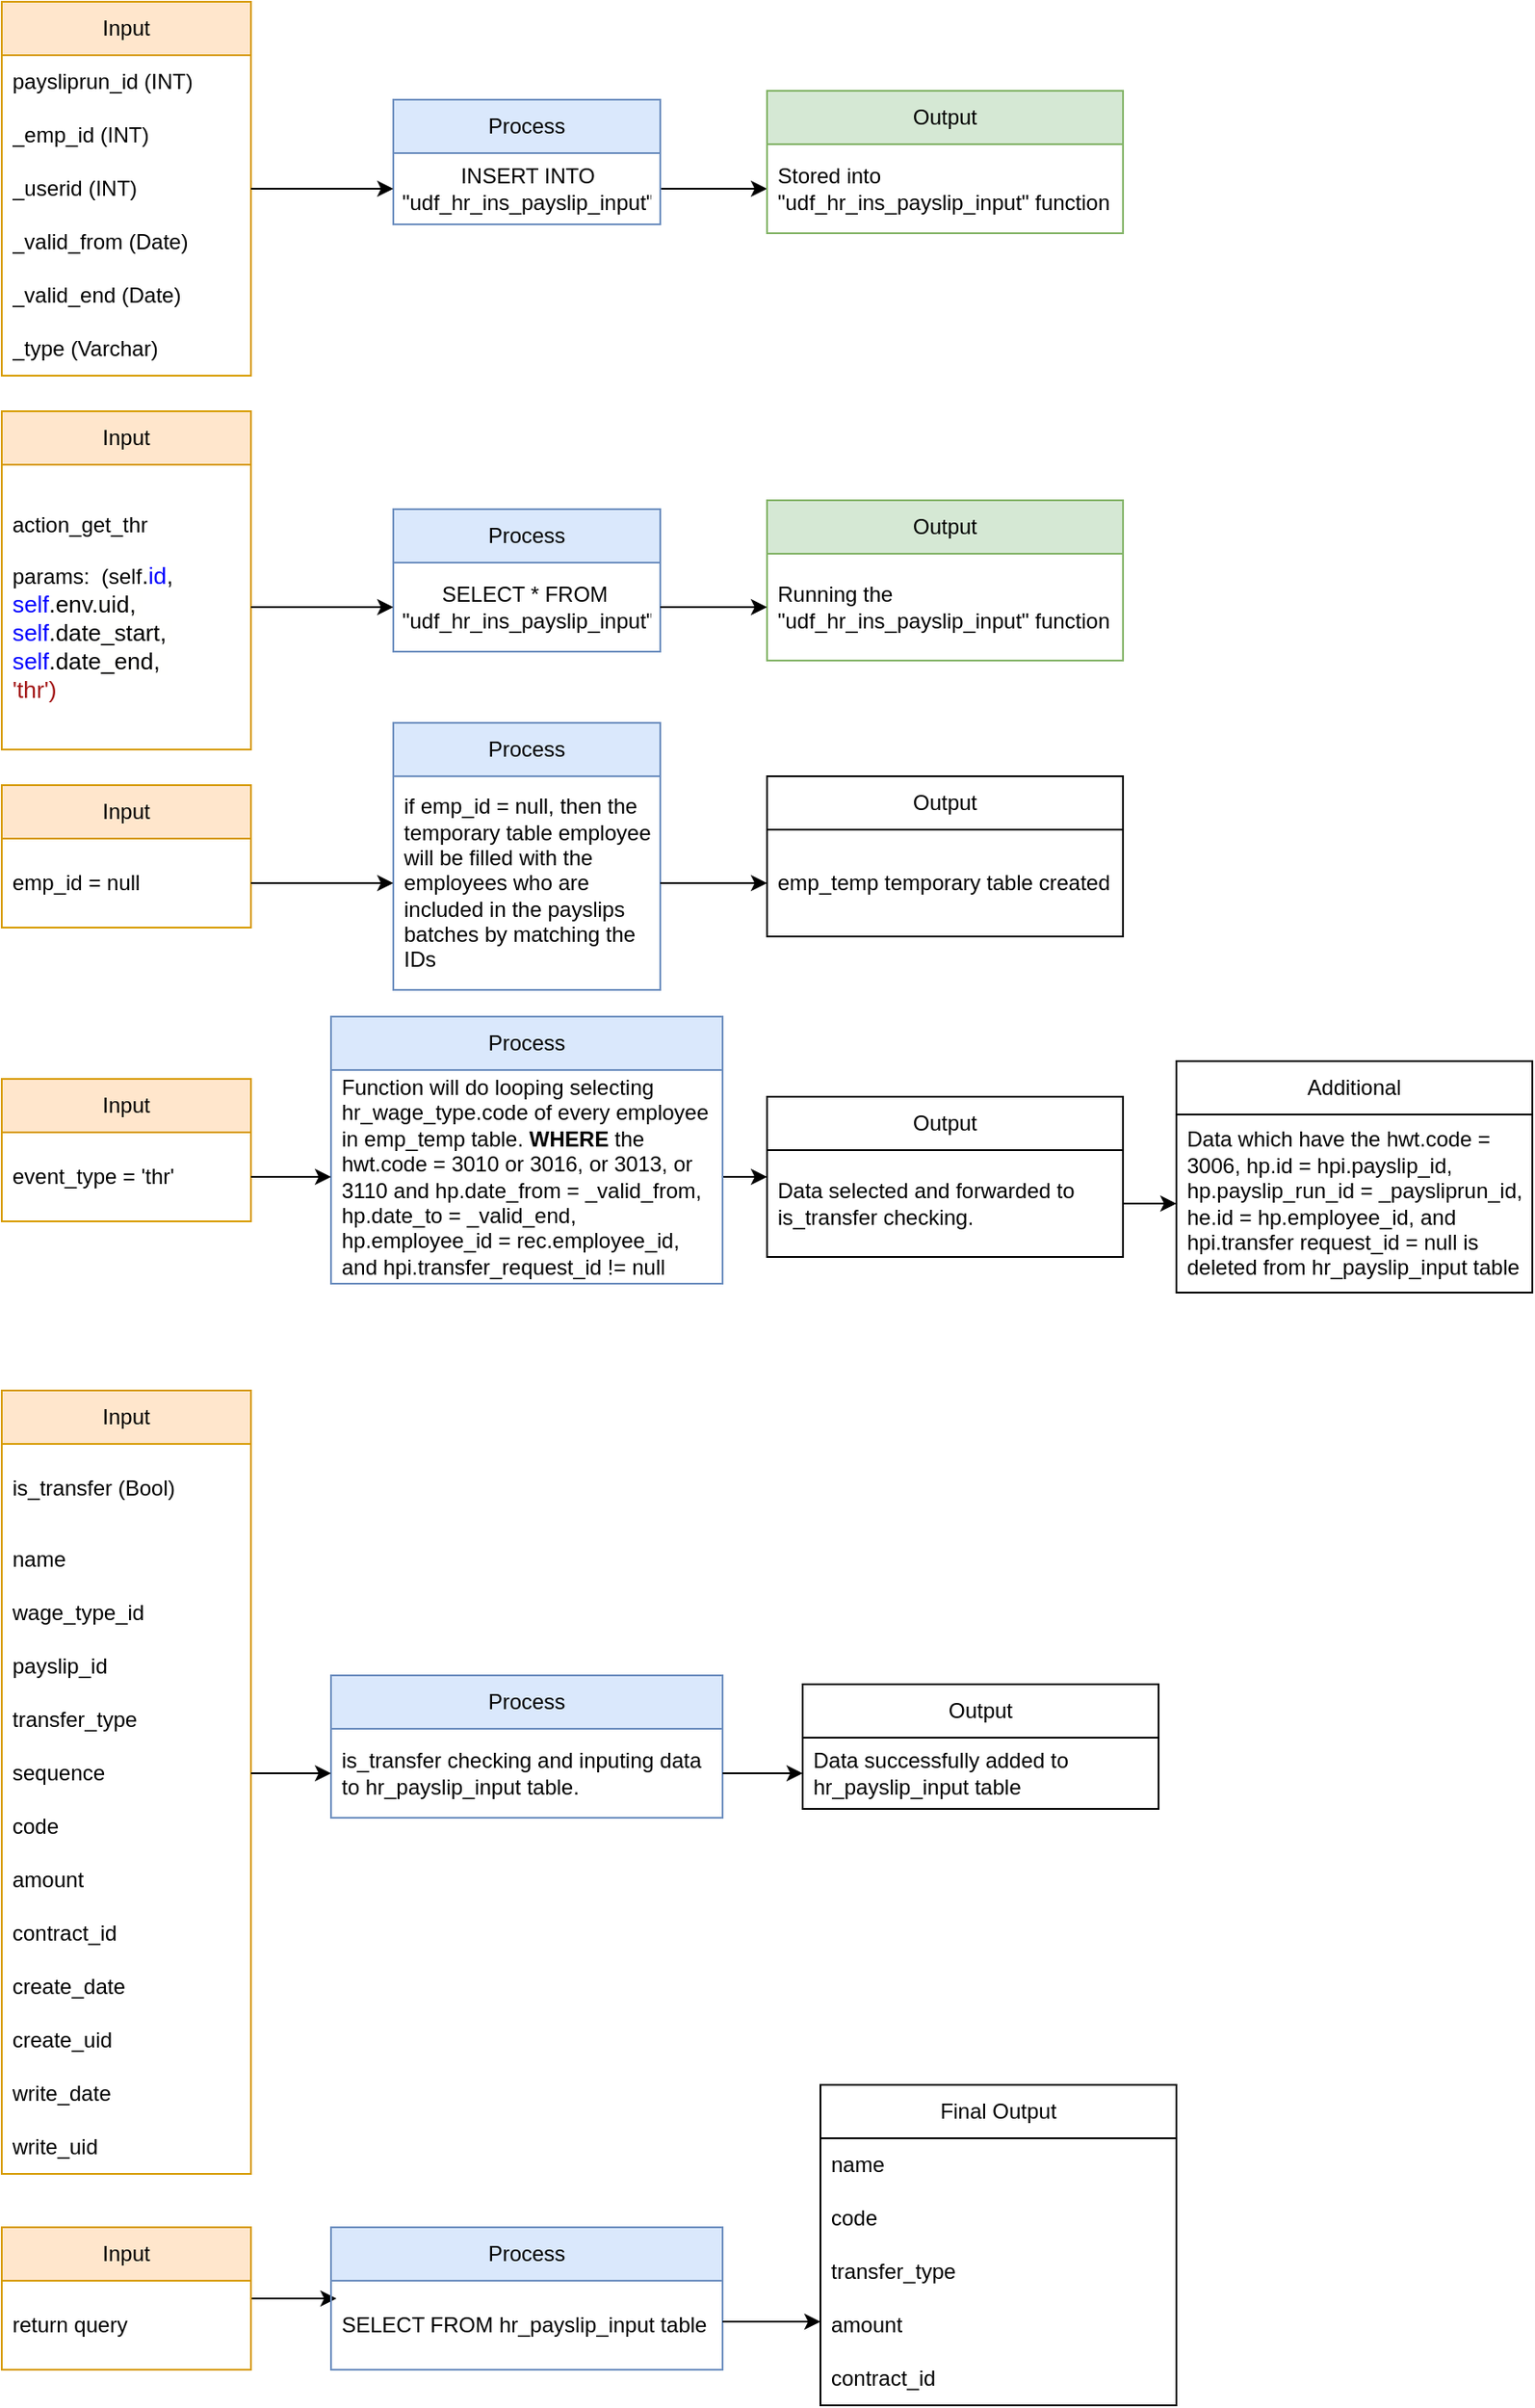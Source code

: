 <mxfile version="20.8.5" type="github">
  <diagram id="UuDjsptwpqmbSiXA63Qq" name="Page-1">
    <mxGraphModel dx="1006" dy="462" grid="1" gridSize="10" guides="1" tooltips="1" connect="1" arrows="1" fold="1" page="1" pageScale="1" pageWidth="850" pageHeight="1100" math="0" shadow="0">
      <root>
        <mxCell id="0" />
        <mxCell id="1" parent="0" />
        <mxCell id="sz1f2lQ3bUpDNZ_DCgty-1" value="Input" style="swimlane;fontStyle=0;childLayout=stackLayout;horizontal=1;startSize=30;horizontalStack=0;resizeParent=1;resizeParentMax=0;resizeLast=0;collapsible=1;marginBottom=0;whiteSpace=wrap;html=1;fillColor=#ffe6cc;strokeColor=#d79b00;" vertex="1" parent="1">
          <mxGeometry x="100" y="220" width="140" height="210" as="geometry" />
        </mxCell>
        <mxCell id="sz1f2lQ3bUpDNZ_DCgty-2" value="paysliprun_id (INT)" style="text;strokeColor=none;fillColor=none;align=left;verticalAlign=middle;spacingLeft=4;spacingRight=4;overflow=hidden;points=[[0,0.5],[1,0.5]];portConstraint=eastwest;rotatable=0;whiteSpace=wrap;html=1;" vertex="1" parent="sz1f2lQ3bUpDNZ_DCgty-1">
          <mxGeometry y="30" width="140" height="30" as="geometry" />
        </mxCell>
        <mxCell id="sz1f2lQ3bUpDNZ_DCgty-3" value="_emp_id (INT)" style="text;strokeColor=none;fillColor=none;align=left;verticalAlign=middle;spacingLeft=4;spacingRight=4;overflow=hidden;points=[[0,0.5],[1,0.5]];portConstraint=eastwest;rotatable=0;whiteSpace=wrap;html=1;" vertex="1" parent="sz1f2lQ3bUpDNZ_DCgty-1">
          <mxGeometry y="60" width="140" height="30" as="geometry" />
        </mxCell>
        <mxCell id="sz1f2lQ3bUpDNZ_DCgty-4" value="_userid (INT)" style="text;strokeColor=none;fillColor=none;align=left;verticalAlign=middle;spacingLeft=4;spacingRight=4;overflow=hidden;points=[[0,0.5],[1,0.5]];portConstraint=eastwest;rotatable=0;whiteSpace=wrap;html=1;" vertex="1" parent="sz1f2lQ3bUpDNZ_DCgty-1">
          <mxGeometry y="90" width="140" height="30" as="geometry" />
        </mxCell>
        <mxCell id="sz1f2lQ3bUpDNZ_DCgty-5" value="_valid_from (Date)" style="text;strokeColor=none;fillColor=none;align=left;verticalAlign=middle;spacingLeft=4;spacingRight=4;overflow=hidden;points=[[0,0.5],[1,0.5]];portConstraint=eastwest;rotatable=0;whiteSpace=wrap;html=1;" vertex="1" parent="sz1f2lQ3bUpDNZ_DCgty-1">
          <mxGeometry y="120" width="140" height="30" as="geometry" />
        </mxCell>
        <mxCell id="sz1f2lQ3bUpDNZ_DCgty-6" value="_valid_end (Date)" style="text;strokeColor=none;fillColor=none;align=left;verticalAlign=middle;spacingLeft=4;spacingRight=4;overflow=hidden;points=[[0,0.5],[1,0.5]];portConstraint=eastwest;rotatable=0;whiteSpace=wrap;html=1;" vertex="1" parent="sz1f2lQ3bUpDNZ_DCgty-1">
          <mxGeometry y="150" width="140" height="30" as="geometry" />
        </mxCell>
        <mxCell id="sz1f2lQ3bUpDNZ_DCgty-7" value="_type (Varchar)" style="text;strokeColor=none;fillColor=none;align=left;verticalAlign=middle;spacingLeft=4;spacingRight=4;overflow=hidden;points=[[0,0.5],[1,0.5]];portConstraint=eastwest;rotatable=0;whiteSpace=wrap;html=1;" vertex="1" parent="sz1f2lQ3bUpDNZ_DCgty-1">
          <mxGeometry y="180" width="140" height="30" as="geometry" />
        </mxCell>
        <mxCell id="sz1f2lQ3bUpDNZ_DCgty-8" value="" style="edgeStyle=orthogonalEdgeStyle;rounded=0;orthogonalLoop=1;jettySize=auto;html=1;" edge="1" parent="1" source="sz1f2lQ3bUpDNZ_DCgty-9" target="sz1f2lQ3bUpDNZ_DCgty-12">
          <mxGeometry relative="1" as="geometry">
            <Array as="points">
              <mxPoint x="490" y="325" />
              <mxPoint x="490" y="325" />
            </Array>
          </mxGeometry>
        </mxCell>
        <mxCell id="sz1f2lQ3bUpDNZ_DCgty-9" value="Process" style="swimlane;fontStyle=0;childLayout=stackLayout;horizontal=1;startSize=30;horizontalStack=0;resizeParent=1;resizeParentMax=0;resizeLast=0;collapsible=1;marginBottom=0;whiteSpace=wrap;html=1;fillColor=#dae8fc;strokeColor=#6c8ebf;" vertex="1" parent="1">
          <mxGeometry x="320" y="275" width="150" height="70" as="geometry" />
        </mxCell>
        <mxCell id="sz1f2lQ3bUpDNZ_DCgty-10" value="INSERT INTO &quot;udf_hr_ins_payslip_input&quot;" style="text;strokeColor=none;fillColor=none;align=center;verticalAlign=middle;spacingLeft=4;spacingRight=4;overflow=hidden;points=[[0,0.5],[1,0.5]];portConstraint=eastwest;rotatable=0;whiteSpace=wrap;html=1;" vertex="1" parent="sz1f2lQ3bUpDNZ_DCgty-9">
          <mxGeometry y="30" width="150" height="40" as="geometry" />
        </mxCell>
        <mxCell id="sz1f2lQ3bUpDNZ_DCgty-11" value="Output" style="swimlane;fontStyle=0;childLayout=stackLayout;horizontal=1;startSize=30;horizontalStack=0;resizeParent=1;resizeParentMax=0;resizeLast=0;collapsible=1;marginBottom=0;whiteSpace=wrap;html=1;fillColor=#d5e8d4;strokeColor=#82b366;" vertex="1" parent="1">
          <mxGeometry x="530" y="270" width="200" height="80" as="geometry" />
        </mxCell>
        <mxCell id="sz1f2lQ3bUpDNZ_DCgty-12" value="Stored into &quot;udf_hr_ins_payslip_input&quot; function" style="text;strokeColor=none;fillColor=none;align=left;verticalAlign=middle;spacingLeft=4;spacingRight=4;overflow=hidden;points=[[0,0.5],[1,0.5]];portConstraint=eastwest;rotatable=0;whiteSpace=wrap;html=1;" vertex="1" parent="sz1f2lQ3bUpDNZ_DCgty-11">
          <mxGeometry y="30" width="200" height="50" as="geometry" />
        </mxCell>
        <mxCell id="sz1f2lQ3bUpDNZ_DCgty-13" value="Input" style="swimlane;fontStyle=0;childLayout=stackLayout;horizontal=1;startSize=30;horizontalStack=0;resizeParent=1;resizeParentMax=0;resizeLast=0;collapsible=1;marginBottom=0;whiteSpace=wrap;html=1;fillColor=#ffe6cc;strokeColor=#d79b00;" vertex="1" parent="1">
          <mxGeometry x="100" y="450" width="140" height="190" as="geometry" />
        </mxCell>
        <mxCell id="sz1f2lQ3bUpDNZ_DCgty-14" value="action_get_thr&lt;br&gt;&lt;br&gt;params:&amp;nbsp; (self&lt;span style=&quot;background-color: rgb(255, 255, 254); font-size: 13.2px;&quot;&gt;.&lt;/span&gt;&lt;span style=&quot;font-size: 13.2px; color: rgb(0, 0, 255);&quot;&gt;id&lt;/span&gt;&lt;span style=&quot;background-color: rgb(255, 255, 254); font-size: 13.2px;&quot;&gt;,&amp;nbsp;&lt;br&gt;&lt;/span&gt;&lt;span style=&quot;font-size: 13.2px; color: rgb(0, 0, 255);&quot;&gt;self&lt;/span&gt;&lt;span style=&quot;background-color: rgb(255, 255, 254); font-size: 13.2px;&quot;&gt;.env.uid,&amp;nbsp;&lt;br&gt;&lt;/span&gt;&lt;span style=&quot;font-size: 13.2px; color: rgb(0, 0, 255);&quot;&gt;self&lt;/span&gt;&lt;span style=&quot;background-color: rgb(255, 255, 254); font-size: 13.2px;&quot;&gt;.date_start,&amp;nbsp;&lt;br&gt;&lt;/span&gt;&lt;span style=&quot;font-size: 13.2px; color: rgb(0, 0, 255);&quot;&gt;self&lt;/span&gt;&lt;span style=&quot;background-color: rgb(255, 255, 254); font-size: 13.2px;&quot;&gt;.date_end,&amp;nbsp;&lt;br&gt;&lt;/span&gt;&lt;span style=&quot;font-size: 13.2px; color: rgb(163, 21, 21);&quot;&gt;&#39;thr&#39;)&lt;/span&gt;" style="text;strokeColor=none;fillColor=none;align=left;verticalAlign=middle;spacingLeft=4;spacingRight=4;overflow=hidden;points=[[0,0.5],[1,0.5]];portConstraint=eastwest;rotatable=0;whiteSpace=wrap;html=1;" vertex="1" parent="sz1f2lQ3bUpDNZ_DCgty-13">
          <mxGeometry y="30" width="140" height="160" as="geometry" />
        </mxCell>
        <mxCell id="sz1f2lQ3bUpDNZ_DCgty-15" value="Process" style="swimlane;fontStyle=0;childLayout=stackLayout;horizontal=1;startSize=30;horizontalStack=0;resizeParent=1;resizeParentMax=0;resizeLast=0;collapsible=1;marginBottom=0;whiteSpace=wrap;html=1;fillColor=#dae8fc;strokeColor=#6c8ebf;" vertex="1" parent="1">
          <mxGeometry x="320" y="505" width="150" height="80" as="geometry" />
        </mxCell>
        <mxCell id="sz1f2lQ3bUpDNZ_DCgty-16" value="SELECT * FROM&amp;nbsp;&lt;br&gt;&quot;udf_hr_ins_payslip_input&quot;" style="text;strokeColor=none;fillColor=none;align=center;verticalAlign=middle;spacingLeft=4;spacingRight=4;overflow=hidden;points=[[0,0.5],[1,0.5]];portConstraint=eastwest;rotatable=0;whiteSpace=wrap;html=1;" vertex="1" parent="sz1f2lQ3bUpDNZ_DCgty-15">
          <mxGeometry y="30" width="150" height="50" as="geometry" />
        </mxCell>
        <mxCell id="sz1f2lQ3bUpDNZ_DCgty-17" value="Output" style="swimlane;fontStyle=0;childLayout=stackLayout;horizontal=1;startSize=30;horizontalStack=0;resizeParent=1;resizeParentMax=0;resizeLast=0;collapsible=1;marginBottom=0;whiteSpace=wrap;html=1;fillColor=#d5e8d4;strokeColor=#82b366;" vertex="1" parent="1">
          <mxGeometry x="530" y="500" width="200" height="90" as="geometry" />
        </mxCell>
        <mxCell id="sz1f2lQ3bUpDNZ_DCgty-18" value="Running the &quot;udf_hr_ins_payslip_input&quot; function" style="text;strokeColor=none;fillColor=none;align=left;verticalAlign=middle;spacingLeft=4;spacingRight=4;overflow=hidden;points=[[0,0.5],[1,0.5]];portConstraint=eastwest;rotatable=0;whiteSpace=wrap;html=1;" vertex="1" parent="sz1f2lQ3bUpDNZ_DCgty-17">
          <mxGeometry y="30" width="200" height="60" as="geometry" />
        </mxCell>
        <mxCell id="sz1f2lQ3bUpDNZ_DCgty-20" value="" style="edgeStyle=orthogonalEdgeStyle;rounded=0;orthogonalLoop=1;jettySize=auto;html=1;" edge="1" parent="1" source="sz1f2lQ3bUpDNZ_DCgty-14" target="sz1f2lQ3bUpDNZ_DCgty-16">
          <mxGeometry relative="1" as="geometry" />
        </mxCell>
        <mxCell id="sz1f2lQ3bUpDNZ_DCgty-21" value="" style="edgeStyle=orthogonalEdgeStyle;rounded=0;orthogonalLoop=1;jettySize=auto;html=1;" edge="1" parent="1" source="sz1f2lQ3bUpDNZ_DCgty-16">
          <mxGeometry relative="1" as="geometry">
            <mxPoint x="530" y="560" as="targetPoint" />
          </mxGeometry>
        </mxCell>
        <mxCell id="sz1f2lQ3bUpDNZ_DCgty-22" value="" style="edgeStyle=orthogonalEdgeStyle;rounded=0;orthogonalLoop=1;jettySize=auto;html=1;" edge="1" parent="1" source="sz1f2lQ3bUpDNZ_DCgty-4" target="sz1f2lQ3bUpDNZ_DCgty-10">
          <mxGeometry relative="1" as="geometry" />
        </mxCell>
        <mxCell id="sz1f2lQ3bUpDNZ_DCgty-31" value="Input" style="swimlane;fontStyle=0;childLayout=stackLayout;horizontal=1;startSize=30;horizontalStack=0;resizeParent=1;resizeParentMax=0;resizeLast=0;collapsible=1;marginBottom=0;whiteSpace=wrap;html=1;fillColor=#ffe6cc;strokeColor=#d79b00;" vertex="1" parent="1">
          <mxGeometry x="100" y="660" width="140" height="80" as="geometry" />
        </mxCell>
        <mxCell id="sz1f2lQ3bUpDNZ_DCgty-32" value="emp_id = null" style="text;strokeColor=none;fillColor=none;align=left;verticalAlign=middle;spacingLeft=4;spacingRight=4;overflow=hidden;points=[[0,0.5],[1,0.5]];portConstraint=eastwest;rotatable=0;whiteSpace=wrap;html=1;" vertex="1" parent="sz1f2lQ3bUpDNZ_DCgty-31">
          <mxGeometry y="30" width="140" height="50" as="geometry" />
        </mxCell>
        <mxCell id="sz1f2lQ3bUpDNZ_DCgty-35" value="Output" style="swimlane;fontStyle=0;childLayout=stackLayout;horizontal=1;startSize=30;horizontalStack=0;resizeParent=1;resizeParentMax=0;resizeLast=0;collapsible=1;marginBottom=0;whiteSpace=wrap;html=1;" vertex="1" parent="1">
          <mxGeometry x="530" y="655" width="200" height="90" as="geometry" />
        </mxCell>
        <mxCell id="sz1f2lQ3bUpDNZ_DCgty-36" value="emp_temp temporary table created" style="text;strokeColor=none;fillColor=none;align=left;verticalAlign=middle;spacingLeft=4;spacingRight=4;overflow=hidden;points=[[0,0.5],[1,0.5]];portConstraint=eastwest;rotatable=0;whiteSpace=wrap;html=1;" vertex="1" parent="sz1f2lQ3bUpDNZ_DCgty-35">
          <mxGeometry y="30" width="200" height="60" as="geometry" />
        </mxCell>
        <mxCell id="sz1f2lQ3bUpDNZ_DCgty-43" value="Process" style="swimlane;fontStyle=0;childLayout=stackLayout;horizontal=1;startSize=30;horizontalStack=0;resizeParent=1;resizeParentMax=0;resizeLast=0;collapsible=1;marginBottom=0;whiteSpace=wrap;html=1;fillColor=#dae8fc;strokeColor=#6c8ebf;" vertex="1" parent="1">
          <mxGeometry x="320" y="625" width="150" height="150" as="geometry" />
        </mxCell>
        <mxCell id="sz1f2lQ3bUpDNZ_DCgty-44" value="&lt;div style=&quot;&quot;&gt;&lt;span style=&quot;background-color: initial;&quot;&gt;if emp_id = null, then the temporary table employee will be filled with the employees who are included in the payslips batches by matching the IDs&lt;/span&gt;&lt;/div&gt;" style="text;strokeColor=none;fillColor=none;align=left;verticalAlign=middle;spacingLeft=4;spacingRight=4;overflow=hidden;points=[[0,0.5],[1,0.5]];portConstraint=eastwest;rotatable=0;whiteSpace=wrap;html=1;" vertex="1" parent="sz1f2lQ3bUpDNZ_DCgty-43">
          <mxGeometry y="30" width="150" height="120" as="geometry" />
        </mxCell>
        <mxCell id="sz1f2lQ3bUpDNZ_DCgty-45" value="Input" style="swimlane;fontStyle=0;childLayout=stackLayout;horizontal=1;startSize=30;horizontalStack=0;resizeParent=1;resizeParentMax=0;resizeLast=0;collapsible=1;marginBottom=0;whiteSpace=wrap;html=1;fillColor=#ffe6cc;strokeColor=#d79b00;" vertex="1" parent="1">
          <mxGeometry x="100" y="825" width="140" height="80" as="geometry" />
        </mxCell>
        <mxCell id="sz1f2lQ3bUpDNZ_DCgty-46" value="event_type = &#39;thr&#39;" style="text;strokeColor=none;fillColor=none;align=left;verticalAlign=middle;spacingLeft=4;spacingRight=4;overflow=hidden;points=[[0,0.5],[1,0.5]];portConstraint=eastwest;rotatable=0;whiteSpace=wrap;html=1;" vertex="1" parent="sz1f2lQ3bUpDNZ_DCgty-45">
          <mxGeometry y="30" width="140" height="50" as="geometry" />
        </mxCell>
        <mxCell id="sz1f2lQ3bUpDNZ_DCgty-88" value="" style="edgeStyle=orthogonalEdgeStyle;rounded=0;orthogonalLoop=1;jettySize=auto;html=1;fontFamily=Helvetica;endArrow=none;endFill=0;startArrow=classic;startFill=1;" edge="1" parent="1" source="sz1f2lQ3bUpDNZ_DCgty-47" target="sz1f2lQ3bUpDNZ_DCgty-50">
          <mxGeometry relative="1" as="geometry" />
        </mxCell>
        <mxCell id="sz1f2lQ3bUpDNZ_DCgty-47" value="Output" style="swimlane;fontStyle=0;childLayout=stackLayout;horizontal=1;startSize=30;horizontalStack=0;resizeParent=1;resizeParentMax=0;resizeLast=0;collapsible=1;marginBottom=0;whiteSpace=wrap;html=1;" vertex="1" parent="1">
          <mxGeometry x="530" y="835" width="200" height="90" as="geometry" />
        </mxCell>
        <mxCell id="sz1f2lQ3bUpDNZ_DCgty-48" value="Data selected and forwarded to is_transfer checking." style="text;strokeColor=none;fillColor=none;align=left;verticalAlign=middle;spacingLeft=4;spacingRight=4;overflow=hidden;points=[[0,0.5],[1,0.5]];portConstraint=eastwest;rotatable=0;whiteSpace=wrap;html=1;" vertex="1" parent="sz1f2lQ3bUpDNZ_DCgty-47">
          <mxGeometry y="30" width="200" height="60" as="geometry" />
        </mxCell>
        <mxCell id="sz1f2lQ3bUpDNZ_DCgty-49" value="Process" style="swimlane;fontStyle=0;childLayout=stackLayout;horizontal=1;startSize=30;horizontalStack=0;resizeParent=1;resizeParentMax=0;resizeLast=0;collapsible=1;marginBottom=0;whiteSpace=wrap;html=1;fillColor=#dae8fc;strokeColor=#6c8ebf;" vertex="1" parent="1">
          <mxGeometry x="285" y="790" width="220" height="150" as="geometry" />
        </mxCell>
        <mxCell id="sz1f2lQ3bUpDNZ_DCgty-50" value="&lt;div style=&quot;&quot;&gt;Function will do looping selecting hr_wage_type.code of every employee in emp_temp table. &lt;b&gt;WHERE &lt;/b&gt;the hwt.code = 3010 or 3016, or 3013, or 3110 and hp.date_from = _valid_from, hp.date_to = _valid_end, hp.employee_id = rec.employee_id, and hpi.transfer_request_id != null&amp;nbsp;&lt;/div&gt;" style="text;strokeColor=none;fillColor=none;align=left;verticalAlign=middle;spacingLeft=4;spacingRight=4;overflow=hidden;points=[[0,0.5],[1,0.5]];portConstraint=eastwest;rotatable=0;whiteSpace=wrap;html=1;" vertex="1" parent="sz1f2lQ3bUpDNZ_DCgty-49">
          <mxGeometry y="30" width="220" height="120" as="geometry" />
        </mxCell>
        <mxCell id="sz1f2lQ3bUpDNZ_DCgty-51" value="Additional" style="swimlane;fontStyle=0;childLayout=stackLayout;horizontal=1;startSize=30;horizontalStack=0;resizeParent=1;resizeParentMax=0;resizeLast=0;collapsible=1;marginBottom=0;whiteSpace=wrap;html=1;" vertex="1" parent="1">
          <mxGeometry x="760" y="815" width="200" height="130" as="geometry" />
        </mxCell>
        <mxCell id="sz1f2lQ3bUpDNZ_DCgty-52" value="Data which have the hwt.code = 3006, hp.id = hpi.payslip_id, hp.payslip_run_id = _paysliprun_id, he.id = hp.employee_id, and hpi.transfer request_id = null is deleted from hr_payslip_input table" style="text;strokeColor=none;fillColor=none;align=left;verticalAlign=middle;spacingLeft=4;spacingRight=4;overflow=hidden;points=[[0,0.5],[1,0.5]];portConstraint=eastwest;rotatable=0;whiteSpace=wrap;html=1;" vertex="1" parent="sz1f2lQ3bUpDNZ_DCgty-51">
          <mxGeometry y="30" width="200" height="100" as="geometry" />
        </mxCell>
        <mxCell id="sz1f2lQ3bUpDNZ_DCgty-53" value="Input" style="swimlane;fontStyle=0;childLayout=stackLayout;horizontal=1;startSize=30;horizontalStack=0;resizeParent=1;resizeParentMax=0;resizeLast=0;collapsible=1;marginBottom=0;whiteSpace=wrap;html=1;fillColor=#ffe6cc;strokeColor=#d79b00;" vertex="1" parent="1">
          <mxGeometry x="100" y="1000" width="140" height="440" as="geometry" />
        </mxCell>
        <mxCell id="sz1f2lQ3bUpDNZ_DCgty-60" value="is_transfer (Bool)" style="text;strokeColor=none;fillColor=none;align=left;verticalAlign=middle;spacingLeft=4;spacingRight=4;overflow=hidden;points=[[0,0.5],[1,0.5]];portConstraint=eastwest;rotatable=0;whiteSpace=wrap;html=1;" vertex="1" parent="sz1f2lQ3bUpDNZ_DCgty-53">
          <mxGeometry y="30" width="140" height="50" as="geometry" />
        </mxCell>
        <mxCell id="sz1f2lQ3bUpDNZ_DCgty-61" value="name" style="text;strokeColor=none;fillColor=none;align=left;verticalAlign=middle;spacingLeft=4;spacingRight=4;overflow=hidden;points=[[0,0.5],[1,0.5]];portConstraint=eastwest;rotatable=0;whiteSpace=wrap;html=1;" vertex="1" parent="sz1f2lQ3bUpDNZ_DCgty-53">
          <mxGeometry y="80" width="140" height="30" as="geometry" />
        </mxCell>
        <mxCell id="sz1f2lQ3bUpDNZ_DCgty-62" value="wage_type_id" style="text;strokeColor=none;fillColor=none;align=left;verticalAlign=middle;spacingLeft=4;spacingRight=4;overflow=hidden;points=[[0,0.5],[1,0.5]];portConstraint=eastwest;rotatable=0;whiteSpace=wrap;html=1;" vertex="1" parent="sz1f2lQ3bUpDNZ_DCgty-53">
          <mxGeometry y="110" width="140" height="30" as="geometry" />
        </mxCell>
        <mxCell id="sz1f2lQ3bUpDNZ_DCgty-63" value="payslip_id" style="text;strokeColor=none;fillColor=none;align=left;verticalAlign=middle;spacingLeft=4;spacingRight=4;overflow=hidden;points=[[0,0.5],[1,0.5]];portConstraint=eastwest;rotatable=0;whiteSpace=wrap;html=1;" vertex="1" parent="sz1f2lQ3bUpDNZ_DCgty-53">
          <mxGeometry y="140" width="140" height="30" as="geometry" />
        </mxCell>
        <mxCell id="sz1f2lQ3bUpDNZ_DCgty-64" value="transfer_type" style="text;strokeColor=none;fillColor=none;align=left;verticalAlign=middle;spacingLeft=4;spacingRight=4;overflow=hidden;points=[[0,0.5],[1,0.5]];portConstraint=eastwest;rotatable=0;whiteSpace=wrap;html=1;" vertex="1" parent="sz1f2lQ3bUpDNZ_DCgty-53">
          <mxGeometry y="170" width="140" height="30" as="geometry" />
        </mxCell>
        <mxCell id="sz1f2lQ3bUpDNZ_DCgty-65" value="sequence" style="text;strokeColor=none;fillColor=none;align=left;verticalAlign=middle;spacingLeft=4;spacingRight=4;overflow=hidden;points=[[0,0.5],[1,0.5]];portConstraint=eastwest;rotatable=0;whiteSpace=wrap;html=1;" vertex="1" parent="sz1f2lQ3bUpDNZ_DCgty-53">
          <mxGeometry y="200" width="140" height="30" as="geometry" />
        </mxCell>
        <mxCell id="sz1f2lQ3bUpDNZ_DCgty-66" value="code" style="text;strokeColor=none;fillColor=none;align=left;verticalAlign=middle;spacingLeft=4;spacingRight=4;overflow=hidden;points=[[0,0.5],[1,0.5]];portConstraint=eastwest;rotatable=0;whiteSpace=wrap;html=1;" vertex="1" parent="sz1f2lQ3bUpDNZ_DCgty-53">
          <mxGeometry y="230" width="140" height="30" as="geometry" />
        </mxCell>
        <mxCell id="sz1f2lQ3bUpDNZ_DCgty-67" value="amount" style="text;strokeColor=none;fillColor=none;align=left;verticalAlign=middle;spacingLeft=4;spacingRight=4;overflow=hidden;points=[[0,0.5],[1,0.5]];portConstraint=eastwest;rotatable=0;whiteSpace=wrap;html=1;" vertex="1" parent="sz1f2lQ3bUpDNZ_DCgty-53">
          <mxGeometry y="260" width="140" height="30" as="geometry" />
        </mxCell>
        <mxCell id="sz1f2lQ3bUpDNZ_DCgty-68" value="contract_id" style="text;strokeColor=none;fillColor=none;align=left;verticalAlign=middle;spacingLeft=4;spacingRight=4;overflow=hidden;points=[[0,0.5],[1,0.5]];portConstraint=eastwest;rotatable=0;whiteSpace=wrap;html=1;" vertex="1" parent="sz1f2lQ3bUpDNZ_DCgty-53">
          <mxGeometry y="290" width="140" height="30" as="geometry" />
        </mxCell>
        <mxCell id="sz1f2lQ3bUpDNZ_DCgty-69" value="create_date" style="text;strokeColor=none;fillColor=none;align=left;verticalAlign=middle;spacingLeft=4;spacingRight=4;overflow=hidden;points=[[0,0.5],[1,0.5]];portConstraint=eastwest;rotatable=0;whiteSpace=wrap;html=1;" vertex="1" parent="sz1f2lQ3bUpDNZ_DCgty-53">
          <mxGeometry y="320" width="140" height="30" as="geometry" />
        </mxCell>
        <mxCell id="sz1f2lQ3bUpDNZ_DCgty-70" value="create_uid" style="text;strokeColor=none;fillColor=none;align=left;verticalAlign=middle;spacingLeft=4;spacingRight=4;overflow=hidden;points=[[0,0.5],[1,0.5]];portConstraint=eastwest;rotatable=0;whiteSpace=wrap;html=1;" vertex="1" parent="sz1f2lQ3bUpDNZ_DCgty-53">
          <mxGeometry y="350" width="140" height="30" as="geometry" />
        </mxCell>
        <mxCell id="sz1f2lQ3bUpDNZ_DCgty-71" value="write_date" style="text;strokeColor=none;fillColor=none;align=left;verticalAlign=middle;spacingLeft=4;spacingRight=4;overflow=hidden;points=[[0,0.5],[1,0.5]];portConstraint=eastwest;rotatable=0;whiteSpace=wrap;html=1;" vertex="1" parent="sz1f2lQ3bUpDNZ_DCgty-53">
          <mxGeometry y="380" width="140" height="30" as="geometry" />
        </mxCell>
        <mxCell id="sz1f2lQ3bUpDNZ_DCgty-54" value="write_uid" style="text;strokeColor=none;fillColor=none;align=left;verticalAlign=middle;spacingLeft=4;spacingRight=4;overflow=hidden;points=[[0,0.5],[1,0.5]];portConstraint=eastwest;rotatable=0;whiteSpace=wrap;html=1;" vertex="1" parent="sz1f2lQ3bUpDNZ_DCgty-53">
          <mxGeometry y="410" width="140" height="30" as="geometry" />
        </mxCell>
        <mxCell id="sz1f2lQ3bUpDNZ_DCgty-55" value="Output" style="swimlane;fontStyle=0;childLayout=stackLayout;horizontal=1;startSize=30;horizontalStack=0;resizeParent=1;resizeParentMax=0;resizeLast=0;collapsible=1;marginBottom=0;whiteSpace=wrap;html=1;" vertex="1" parent="1">
          <mxGeometry x="550" y="1165" width="200" height="70" as="geometry" />
        </mxCell>
        <mxCell id="sz1f2lQ3bUpDNZ_DCgty-56" value="Data successfully added to hr_payslip_input table" style="text;strokeColor=none;fillColor=none;align=left;verticalAlign=middle;spacingLeft=4;spacingRight=4;overflow=hidden;points=[[0,0.5],[1,0.5]];portConstraint=eastwest;rotatable=0;whiteSpace=wrap;html=1;" vertex="1" parent="sz1f2lQ3bUpDNZ_DCgty-55">
          <mxGeometry y="30" width="200" height="40" as="geometry" />
        </mxCell>
        <mxCell id="sz1f2lQ3bUpDNZ_DCgty-57" value="Process" style="swimlane;fontStyle=0;childLayout=stackLayout;horizontal=1;startSize=30;horizontalStack=0;resizeParent=1;resizeParentMax=0;resizeLast=0;collapsible=1;marginBottom=0;whiteSpace=wrap;html=1;fillColor=#dae8fc;strokeColor=#6c8ebf;" vertex="1" parent="1">
          <mxGeometry x="285" y="1160" width="220" height="80" as="geometry" />
        </mxCell>
        <mxCell id="sz1f2lQ3bUpDNZ_DCgty-58" value="&lt;div style=&quot;&quot;&gt;is_transfer checking and inputing data to hr_payslip_input table.&lt;/div&gt;" style="text;strokeColor=none;fillColor=none;align=left;verticalAlign=middle;spacingLeft=4;spacingRight=4;overflow=hidden;points=[[0,0.5],[1,0.5]];portConstraint=eastwest;rotatable=0;whiteSpace=wrap;html=1;" vertex="1" parent="sz1f2lQ3bUpDNZ_DCgty-57">
          <mxGeometry y="30" width="220" height="50" as="geometry" />
        </mxCell>
        <mxCell id="sz1f2lQ3bUpDNZ_DCgty-77" value="Final Output" style="swimlane;fontStyle=0;childLayout=stackLayout;horizontal=1;startSize=30;horizontalStack=0;resizeParent=1;resizeParentMax=0;resizeLast=0;collapsible=1;marginBottom=0;whiteSpace=wrap;html=1;" vertex="1" parent="1">
          <mxGeometry x="560" y="1390" width="200" height="180" as="geometry" />
        </mxCell>
        <mxCell id="sz1f2lQ3bUpDNZ_DCgty-78" value="name" style="text;strokeColor=none;fillColor=none;align=left;verticalAlign=middle;spacingLeft=4;spacingRight=4;overflow=hidden;points=[[0,0.5],[1,0.5]];portConstraint=eastwest;rotatable=0;whiteSpace=wrap;html=1;" vertex="1" parent="sz1f2lQ3bUpDNZ_DCgty-77">
          <mxGeometry y="30" width="200" height="30" as="geometry" />
        </mxCell>
        <mxCell id="sz1f2lQ3bUpDNZ_DCgty-79" value="code" style="text;strokeColor=none;fillColor=none;align=left;verticalAlign=middle;spacingLeft=4;spacingRight=4;overflow=hidden;points=[[0,0.5],[1,0.5]];portConstraint=eastwest;rotatable=0;whiteSpace=wrap;html=1;" vertex="1" parent="sz1f2lQ3bUpDNZ_DCgty-77">
          <mxGeometry y="60" width="200" height="30" as="geometry" />
        </mxCell>
        <mxCell id="sz1f2lQ3bUpDNZ_DCgty-80" value="transfer_type" style="text;strokeColor=none;fillColor=none;align=left;verticalAlign=middle;spacingLeft=4;spacingRight=4;overflow=hidden;points=[[0,0.5],[1,0.5]];portConstraint=eastwest;rotatable=0;whiteSpace=wrap;html=1;" vertex="1" parent="sz1f2lQ3bUpDNZ_DCgty-77">
          <mxGeometry y="90" width="200" height="30" as="geometry" />
        </mxCell>
        <mxCell id="sz1f2lQ3bUpDNZ_DCgty-81" value="amount" style="text;strokeColor=none;fillColor=none;align=left;verticalAlign=middle;spacingLeft=4;spacingRight=4;overflow=hidden;points=[[0,0.5],[1,0.5]];portConstraint=eastwest;rotatable=0;whiteSpace=wrap;html=1;" vertex="1" parent="sz1f2lQ3bUpDNZ_DCgty-77">
          <mxGeometry y="120" width="200" height="30" as="geometry" />
        </mxCell>
        <mxCell id="sz1f2lQ3bUpDNZ_DCgty-82" value="contract_id" style="text;strokeColor=none;fillColor=none;align=left;verticalAlign=middle;spacingLeft=4;spacingRight=4;overflow=hidden;points=[[0,0.5],[1,0.5]];portConstraint=eastwest;rotatable=0;whiteSpace=wrap;html=1;" vertex="1" parent="sz1f2lQ3bUpDNZ_DCgty-77">
          <mxGeometry y="150" width="200" height="30" as="geometry" />
        </mxCell>
        <mxCell id="sz1f2lQ3bUpDNZ_DCgty-83" value="" style="edgeStyle=orthogonalEdgeStyle;rounded=0;orthogonalLoop=1;jettySize=auto;html=1;fontFamily=Helvetica;" edge="1" parent="1" source="sz1f2lQ3bUpDNZ_DCgty-65" target="sz1f2lQ3bUpDNZ_DCgty-58">
          <mxGeometry relative="1" as="geometry" />
        </mxCell>
        <mxCell id="sz1f2lQ3bUpDNZ_DCgty-84" value="" style="edgeStyle=orthogonalEdgeStyle;rounded=0;orthogonalLoop=1;jettySize=auto;html=1;fontFamily=Helvetica;" edge="1" parent="1" source="sz1f2lQ3bUpDNZ_DCgty-58" target="sz1f2lQ3bUpDNZ_DCgty-56">
          <mxGeometry relative="1" as="geometry" />
        </mxCell>
        <mxCell id="sz1f2lQ3bUpDNZ_DCgty-85" value="" style="edgeStyle=orthogonalEdgeStyle;rounded=0;orthogonalLoop=1;jettySize=auto;html=1;fontFamily=Helvetica;" edge="1" parent="1" source="sz1f2lQ3bUpDNZ_DCgty-32" target="sz1f2lQ3bUpDNZ_DCgty-44">
          <mxGeometry relative="1" as="geometry" />
        </mxCell>
        <mxCell id="sz1f2lQ3bUpDNZ_DCgty-86" value="" style="edgeStyle=orthogonalEdgeStyle;rounded=0;orthogonalLoop=1;jettySize=auto;html=1;fontFamily=Helvetica;" edge="1" parent="1" source="sz1f2lQ3bUpDNZ_DCgty-44" target="sz1f2lQ3bUpDNZ_DCgty-36">
          <mxGeometry relative="1" as="geometry" />
        </mxCell>
        <mxCell id="sz1f2lQ3bUpDNZ_DCgty-87" value="" style="edgeStyle=orthogonalEdgeStyle;rounded=0;orthogonalLoop=1;jettySize=auto;html=1;fontFamily=Helvetica;" edge="1" parent="1" source="sz1f2lQ3bUpDNZ_DCgty-46" target="sz1f2lQ3bUpDNZ_DCgty-50">
          <mxGeometry relative="1" as="geometry" />
        </mxCell>
        <mxCell id="sz1f2lQ3bUpDNZ_DCgty-89" value="" style="edgeStyle=orthogonalEdgeStyle;rounded=0;orthogonalLoop=1;jettySize=auto;html=1;fontFamily=Helvetica;startArrow=none;startFill=0;endArrow=classic;endFill=1;" edge="1" parent="1" source="sz1f2lQ3bUpDNZ_DCgty-48" target="sz1f2lQ3bUpDNZ_DCgty-52">
          <mxGeometry relative="1" as="geometry" />
        </mxCell>
        <mxCell id="sz1f2lQ3bUpDNZ_DCgty-108" value="" style="edgeStyle=orthogonalEdgeStyle;rounded=0;orthogonalLoop=1;jettySize=auto;html=1;fontFamily=Helvetica;startArrow=none;startFill=0;endArrow=classic;endFill=1;entryX=0.014;entryY=0.2;entryDx=0;entryDy=0;entryPerimeter=0;" edge="1" parent="1" source="sz1f2lQ3bUpDNZ_DCgty-104" target="sz1f2lQ3bUpDNZ_DCgty-107">
          <mxGeometry relative="1" as="geometry" />
        </mxCell>
        <mxCell id="sz1f2lQ3bUpDNZ_DCgty-104" value="Input" style="swimlane;fontStyle=0;childLayout=stackLayout;horizontal=1;startSize=30;horizontalStack=0;resizeParent=1;resizeParentMax=0;resizeLast=0;collapsible=1;marginBottom=0;whiteSpace=wrap;html=1;fillColor=#ffe6cc;strokeColor=#d79b00;" vertex="1" parent="1">
          <mxGeometry x="100" y="1470" width="140" height="80" as="geometry" />
        </mxCell>
        <mxCell id="sz1f2lQ3bUpDNZ_DCgty-105" value="return query" style="text;strokeColor=none;fillColor=none;align=left;verticalAlign=middle;spacingLeft=4;spacingRight=4;overflow=hidden;points=[[0,0.5],[1,0.5]];portConstraint=eastwest;rotatable=0;whiteSpace=wrap;html=1;" vertex="1" parent="sz1f2lQ3bUpDNZ_DCgty-104">
          <mxGeometry y="30" width="140" height="50" as="geometry" />
        </mxCell>
        <mxCell id="sz1f2lQ3bUpDNZ_DCgty-106" value="Process" style="swimlane;fontStyle=0;childLayout=stackLayout;horizontal=1;startSize=30;horizontalStack=0;resizeParent=1;resizeParentMax=0;resizeLast=0;collapsible=1;marginBottom=0;whiteSpace=wrap;html=1;fillColor=#dae8fc;strokeColor=#6c8ebf;" vertex="1" parent="1">
          <mxGeometry x="285" y="1470" width="220" height="80" as="geometry" />
        </mxCell>
        <mxCell id="sz1f2lQ3bUpDNZ_DCgty-107" value="&lt;div style=&quot;&quot;&gt;SELECT FROM hr_payslip_input table&lt;/div&gt;" style="text;strokeColor=none;fillColor=none;align=left;verticalAlign=middle;spacingLeft=4;spacingRight=4;overflow=hidden;points=[[0,0.5],[1,0.5]];portConstraint=eastwest;rotatable=0;whiteSpace=wrap;html=1;" vertex="1" parent="sz1f2lQ3bUpDNZ_DCgty-106">
          <mxGeometry y="30" width="220" height="50" as="geometry" />
        </mxCell>
        <mxCell id="sz1f2lQ3bUpDNZ_DCgty-111" value="" style="edgeStyle=orthogonalEdgeStyle;rounded=0;orthogonalLoop=1;jettySize=auto;html=1;fontFamily=Helvetica;startArrow=none;startFill=0;endArrow=classic;endFill=1;" edge="1" parent="1" source="sz1f2lQ3bUpDNZ_DCgty-107">
          <mxGeometry relative="1" as="geometry">
            <mxPoint x="560" y="1523" as="targetPoint" />
            <Array as="points">
              <mxPoint x="530" y="1523" />
              <mxPoint x="530" y="1523" />
            </Array>
          </mxGeometry>
        </mxCell>
      </root>
    </mxGraphModel>
  </diagram>
</mxfile>
